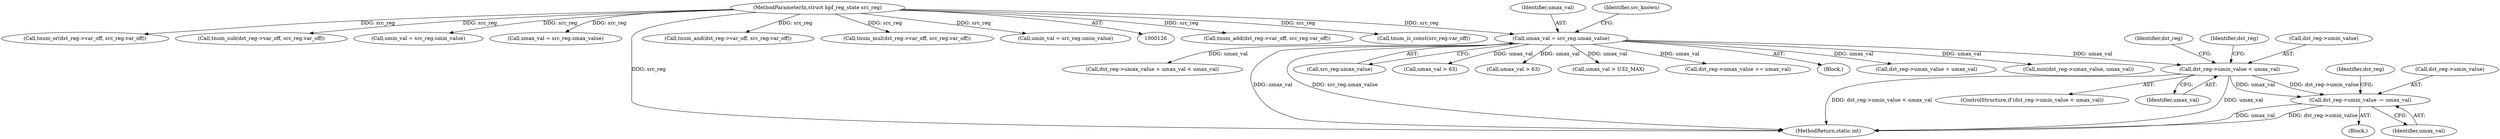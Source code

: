 digraph "0_linux_4374f256ce8182019353c0c639bb8d0695b4c941@pointer" {
"1000340" [label="(Call,dst_reg->umin_value -= umax_val)"];
"1000322" [label="(Call,dst_reg->umin_value < umax_val)"];
"1000178" [label="(Call,umax_val = src_reg.umax_value)"];
"1000130" [label="(MethodParameterIn,struct bpf_reg_state src_reg)"];
"1000268" [label="(Call,dst_reg->umax_value += umax_val)"];
"1000347" [label="(Identifier,dst_reg)"];
"1000130" [label="(MethodParameterIn,struct bpf_reg_state src_reg)"];
"1000339" [label="(Block,)"];
"1000131" [label="(Block,)"];
"1000344" [label="(Identifier,umax_val)"];
"1000277" [label="(Call,tnum_add(dst_reg->var_off, src_reg.var_off))"];
"1000326" [label="(Identifier,umax_val)"];
"1000185" [label="(Call,tnum_is_const(src_reg.var_off))"];
"1000563" [label="(Call,tnum_or(dst_reg->var_off, src_reg.var_off))"];
"1000322" [label="(Call,dst_reg->umin_value < umax_val)"];
"1000340" [label="(Call,dst_reg->umin_value -= umax_val)"];
"1000354" [label="(Call,tnum_sub(dst_reg->var_off, src_reg.var_off))"];
"1000330" [label="(Identifier,dst_reg)"];
"1000342" [label="(Identifier,dst_reg)"];
"1000244" [label="(Call,dst_reg->umax_value + umax_val)"];
"1000163" [label="(Call,smin_val = src_reg.smin_value)"];
"1000168" [label="(Call,smax_val = src_reg.smax_value)"];
"1000494" [label="(Call,min(dst_reg->umax_value, umax_val))"];
"1000243" [label="(Call,dst_reg->umax_value + umax_val < umax_val)"];
"1000801" [label="(MethodReturn,static int)"];
"1000180" [label="(Call,src_reg.umax_value)"];
"1000321" [label="(ControlStructure,if (dst_reg->umin_value < umax_val))"];
"1000184" [label="(Identifier,src_known)"];
"1000178" [label="(Call,umax_val = src_reg.umax_value)"];
"1000474" [label="(Call,tnum_and(dst_reg->var_off, src_reg.var_off))"];
"1000341" [label="(Call,dst_reg->umin_value)"];
"1000367" [label="(Call,tnum_mul(dst_reg->var_off, src_reg.var_off))"];
"1000323" [label="(Call,dst_reg->umin_value)"];
"1000173" [label="(Call,umin_val = src_reg.umin_value)"];
"1000704" [label="(Call,umax_val > 63)"];
"1000179" [label="(Identifier,umax_val)"];
"1000636" [label="(Call,umax_val > 63)"];
"1000392" [label="(Call,umax_val > U32_MAX)"];
"1000340" -> "1000339"  [label="AST: "];
"1000340" -> "1000344"  [label="CFG: "];
"1000341" -> "1000340"  [label="AST: "];
"1000344" -> "1000340"  [label="AST: "];
"1000347" -> "1000340"  [label="CFG: "];
"1000340" -> "1000801"  [label="DDG: umax_val"];
"1000340" -> "1000801"  [label="DDG: dst_reg->umin_value"];
"1000322" -> "1000340"  [label="DDG: umax_val"];
"1000322" -> "1000340"  [label="DDG: dst_reg->umin_value"];
"1000322" -> "1000321"  [label="AST: "];
"1000322" -> "1000326"  [label="CFG: "];
"1000323" -> "1000322"  [label="AST: "];
"1000326" -> "1000322"  [label="AST: "];
"1000330" -> "1000322"  [label="CFG: "];
"1000342" -> "1000322"  [label="CFG: "];
"1000322" -> "1000801"  [label="DDG: umax_val"];
"1000322" -> "1000801"  [label="DDG: dst_reg->umin_value < umax_val"];
"1000178" -> "1000322"  [label="DDG: umax_val"];
"1000178" -> "1000131"  [label="AST: "];
"1000178" -> "1000180"  [label="CFG: "];
"1000179" -> "1000178"  [label="AST: "];
"1000180" -> "1000178"  [label="AST: "];
"1000184" -> "1000178"  [label="CFG: "];
"1000178" -> "1000801"  [label="DDG: umax_val"];
"1000178" -> "1000801"  [label="DDG: src_reg.umax_value"];
"1000130" -> "1000178"  [label="DDG: src_reg"];
"1000178" -> "1000243"  [label="DDG: umax_val"];
"1000178" -> "1000244"  [label="DDG: umax_val"];
"1000178" -> "1000268"  [label="DDG: umax_val"];
"1000178" -> "1000392"  [label="DDG: umax_val"];
"1000178" -> "1000494"  [label="DDG: umax_val"];
"1000178" -> "1000636"  [label="DDG: umax_val"];
"1000178" -> "1000704"  [label="DDG: umax_val"];
"1000130" -> "1000126"  [label="AST: "];
"1000130" -> "1000801"  [label="DDG: src_reg"];
"1000130" -> "1000163"  [label="DDG: src_reg"];
"1000130" -> "1000168"  [label="DDG: src_reg"];
"1000130" -> "1000173"  [label="DDG: src_reg"];
"1000130" -> "1000185"  [label="DDG: src_reg"];
"1000130" -> "1000277"  [label="DDG: src_reg"];
"1000130" -> "1000354"  [label="DDG: src_reg"];
"1000130" -> "1000367"  [label="DDG: src_reg"];
"1000130" -> "1000474"  [label="DDG: src_reg"];
"1000130" -> "1000563"  [label="DDG: src_reg"];
}
